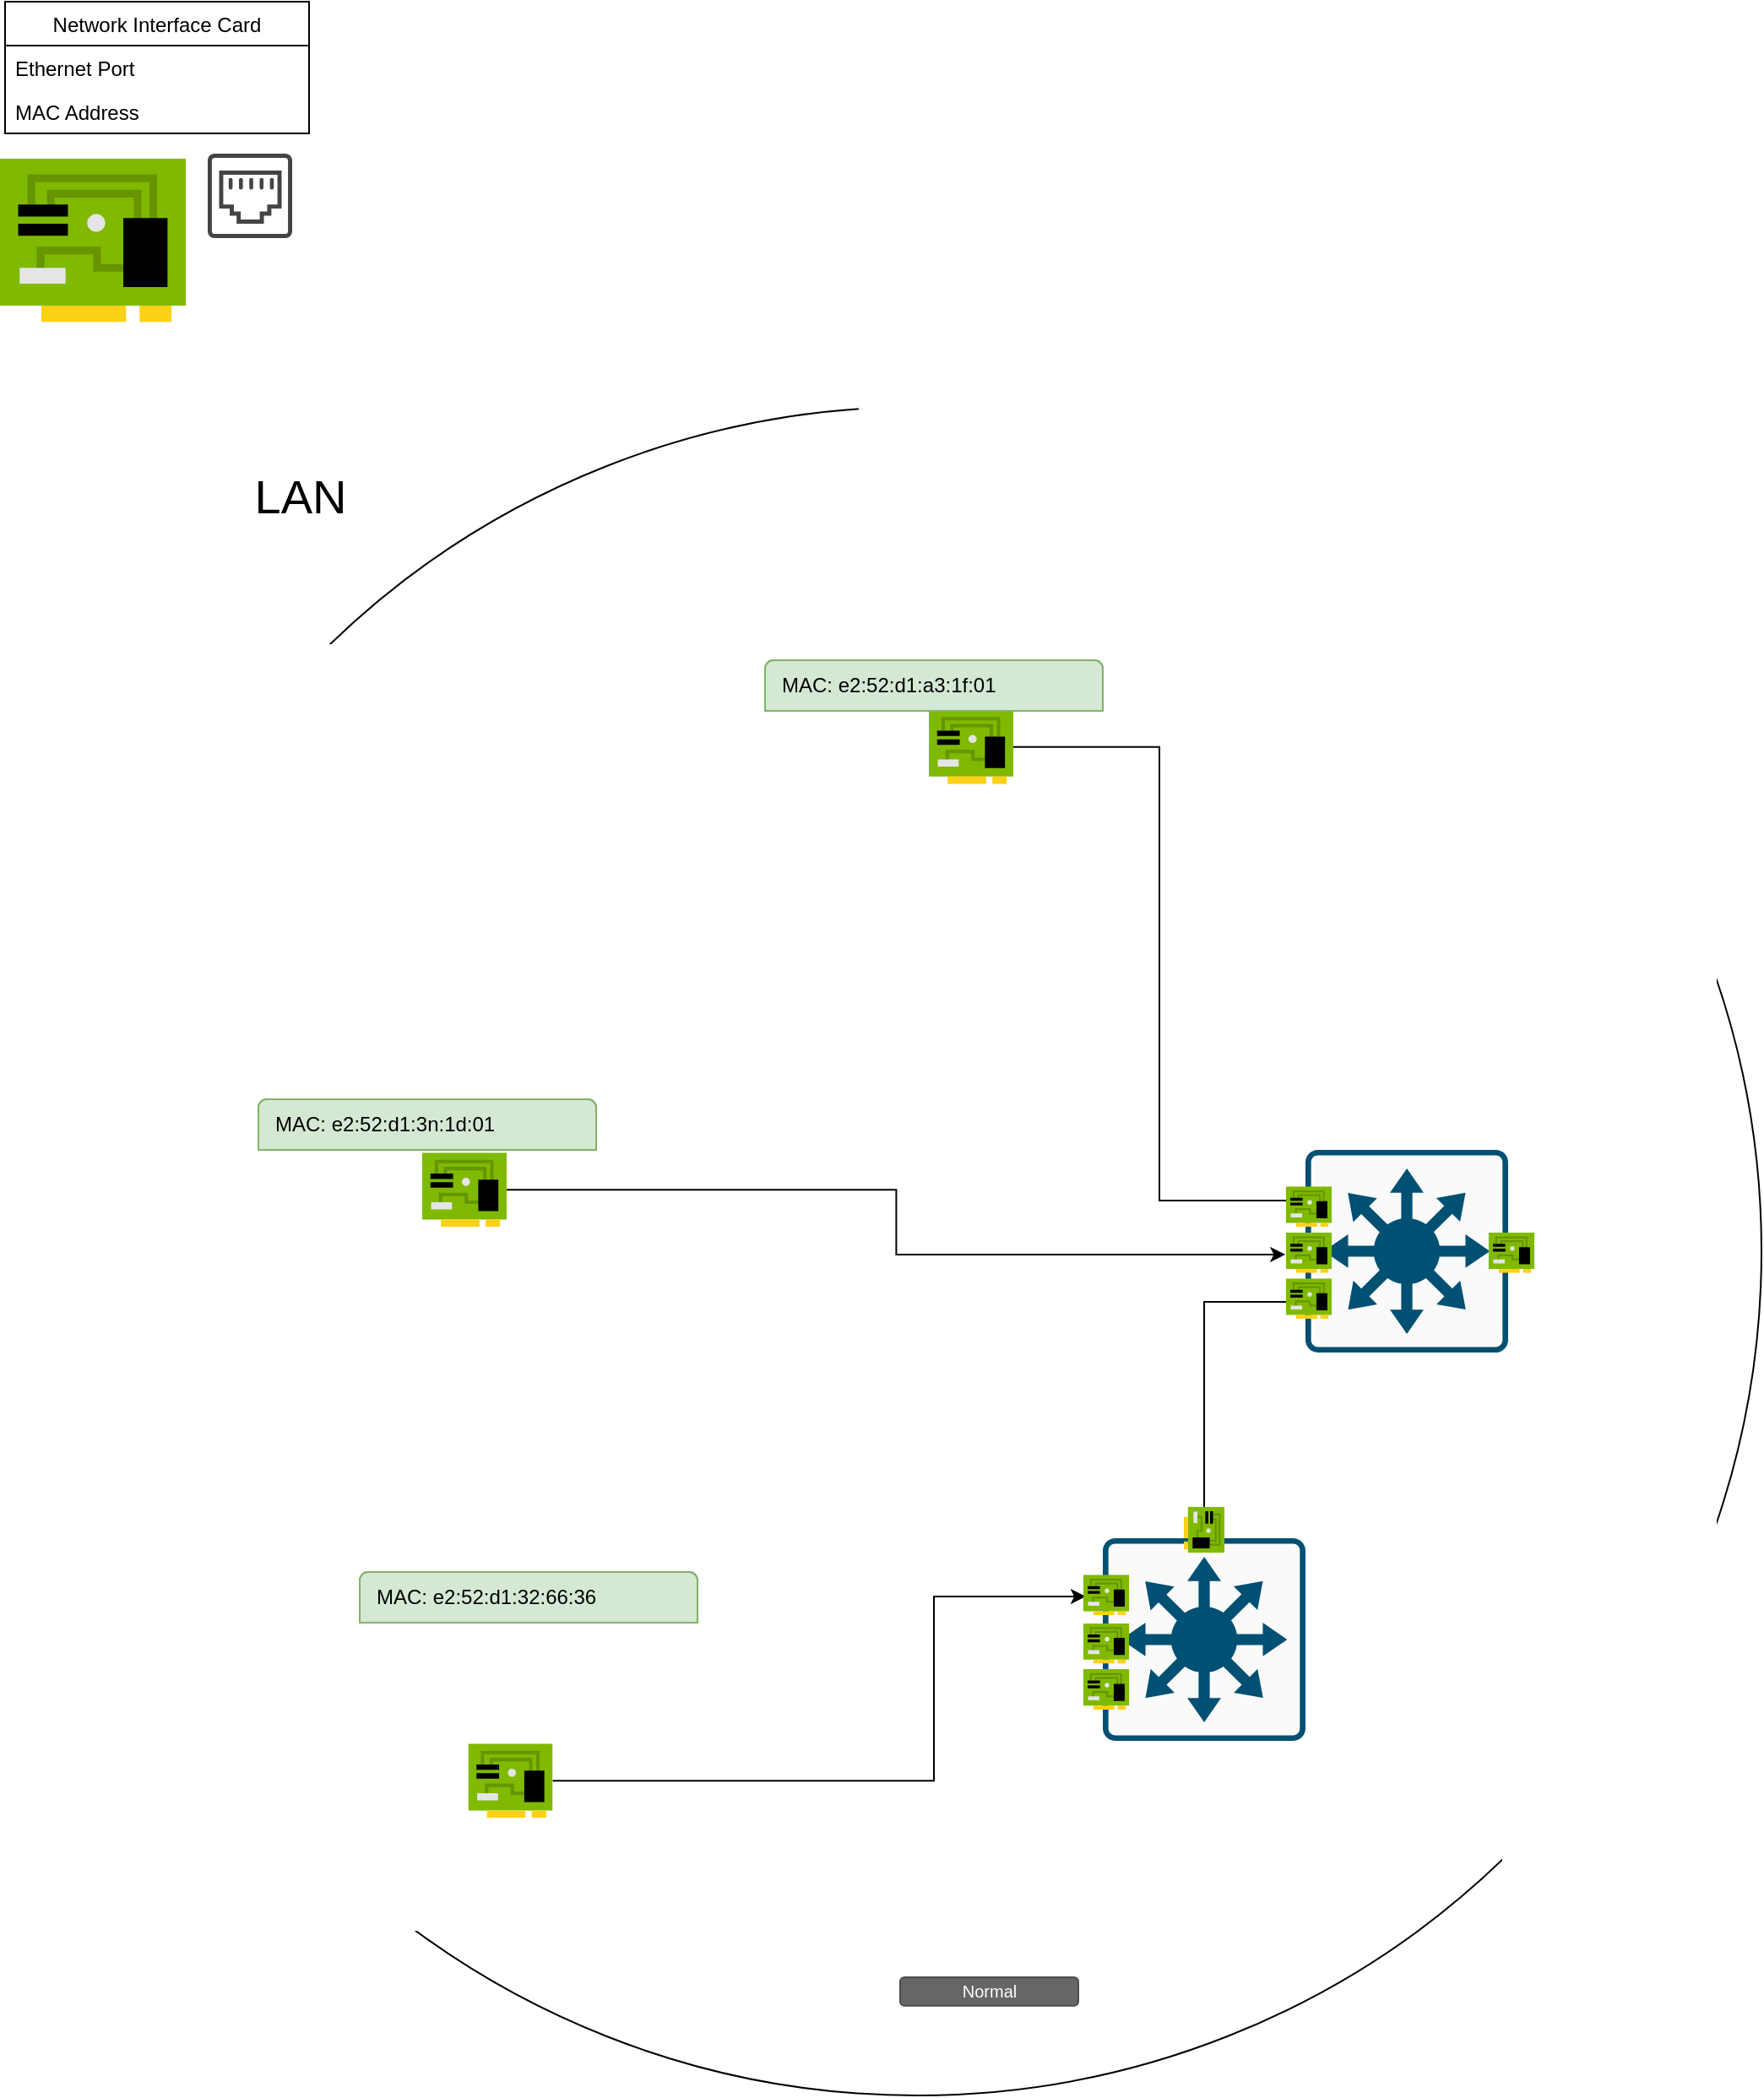 <mxfile version="14.4.3" type="device"><diagram id="NohZCaEdokNi2Uq2ApbN" name="Page-1"><mxGraphModel dx="4255" dy="3140" grid="1" gridSize="10" guides="1" tooltips="1" connect="1" arrows="1" fold="1" page="1" pageScale="1" pageWidth="850" pageHeight="1100" math="0" shadow="0"><root><mxCell id="0"/><mxCell id="1" style="locked=1;" parent="0"/><mxCell id="uz_CJ3Dsa04l3zlaaAEC-11" value="" style="ellipse;whiteSpace=wrap;html=1;aspect=fixed;" parent="1" vertex="1"><mxGeometry x="-620" y="100" width="1000" height="1000" as="geometry"/></mxCell><mxCell id="uz_CJ3Dsa04l3zlaaAEC-98" style="edgeStyle=orthogonalEdgeStyle;rounded=0;orthogonalLoop=1;jettySize=auto;html=1;" parent="1" source="uz_CJ3Dsa04l3zlaaAEC-95" target="uz_CJ3Dsa04l3zlaaAEC-97" edge="1"><mxGeometry relative="1" as="geometry"><mxPoint x="538" y="120" as="targetPoint"/></mxGeometry></mxCell><UserObject label="Normal" link="data:action/json,{&quot;actions&quot;:[{&quot;toggle&quot;:{&quot;cells&quot;:[&quot;uz_CJ3Dsa04l3zlaaAEC-105&quot;]}}]}" id="uz_CJ3Dsa04l3zlaaAEC-106"><mxCell style="rounded=1;html=1;shadow=0;dashed=0;whiteSpace=wrap;fontSize=10;fillColor=#666666;align=center;strokeColor=#4D4D4D;fontColor=#ffffff;" parent="1" vertex="1"><mxGeometry x="-130" y="1030" width="105.5" height="16.88" as="geometry"/></mxCell></UserObject><mxCell id="OPiokV5z-IZz5AcyE-0P-51" value="&lt;font&gt;&lt;font style=&quot;font-size: 28px&quot;&gt;LAN&lt;/font&gt;&lt;br&gt;&lt;/font&gt;" style="text;html=1;strokeColor=none;fillColor=none;align=center;verticalAlign=middle;whiteSpace=wrap;rounded=0;dashed=1;" vertex="1" parent="1"><mxGeometry x="-570" y="110" width="170" height="85" as="geometry"/></mxCell><mxCell id="uz_CJ3Dsa04l3zlaaAEC-30" value="Network Interface Layer Part" style="locked=1;" parent="0"/><mxCell id="uz_CJ3Dsa04l3zlaaAEC-23" value="" style="points=[[0.015,0.015,0],[0.985,0.015,0],[0.985,0.985,0],[0.015,0.985,0],[0.25,0,0],[0.5,0,0],[0.75,0,0],[1,0.25,0],[1,0.5,0],[1,0.75,0],[0.75,1,0],[0.5,1,0],[0.25,1,0],[0,0.75,0],[0,0.5,0],[0,0.25,0]];verticalLabelPosition=bottom;html=1;verticalAlign=top;aspect=fixed;align=center;pointerEvents=1;shape=mxgraph.cisco19.rect;prIcon=l3_switch;fillColor=#FAFAFA;strokeColor=#005073;" parent="uz_CJ3Dsa04l3zlaaAEC-30" vertex="1"><mxGeometry x="110" y="540" width="120" height="120" as="geometry"/></mxCell><mxCell id="uz_CJ3Dsa04l3zlaaAEC-66" style="edgeStyle=orthogonalEdgeStyle;rounded=0;orthogonalLoop=1;jettySize=auto;html=1;entryX=0.544;entryY=1.008;entryDx=0;entryDy=0;entryPerimeter=0;" parent="uz_CJ3Dsa04l3zlaaAEC-30" source="uz_CJ3Dsa04l3zlaaAEC-43" target="uz_CJ3Dsa04l3zlaaAEC-60" edge="1"><mxGeometry relative="1" as="geometry"/></mxCell><mxCell id="uz_CJ3Dsa04l3zlaaAEC-43" value="" style="aspect=fixed;html=1;points=[];align=center;image;fontSize=12;image=img/lib/mscae/NetworkInterfaceCard.svg;rotation=90;" parent="uz_CJ3Dsa04l3zlaaAEC-30" vertex="1"><mxGeometry x="-410" y="538.64" width="44" height="50" as="geometry"/></mxCell><mxCell id="uz_CJ3Dsa04l3zlaaAEC-48" style="edgeStyle=orthogonalEdgeStyle;rounded=0;orthogonalLoop=1;jettySize=auto;html=1;entryX=0.023;entryY=0.382;entryDx=0;entryDy=0;entryPerimeter=0;" parent="uz_CJ3Dsa04l3zlaaAEC-30" source="uz_CJ3Dsa04l3zlaaAEC-44" edge="1"><mxGeometry relative="1" as="geometry"><mxPoint x="-20.0" y="804.47" as="targetPoint"/><Array as="points"><mxPoint x="-110" y="914"/><mxPoint x="-110" y="805"/></Array></mxGeometry></mxCell><mxCell id="uz_CJ3Dsa04l3zlaaAEC-44" value="" style="aspect=fixed;html=1;points=[];align=center;image;fontSize=12;image=img/lib/mscae/NetworkInterfaceCard.svg;rotation=90;" parent="uz_CJ3Dsa04l3zlaaAEC-30" vertex="1"><mxGeometry x="-382.76" y="888.63" width="44" height="50" as="geometry"/></mxCell><mxCell id="uz_CJ3Dsa04l3zlaaAEC-51" style="edgeStyle=orthogonalEdgeStyle;rounded=0;orthogonalLoop=1;jettySize=auto;html=1;entryX=0;entryY=0.25;entryDx=0;entryDy=0;entryPerimeter=0;" parent="uz_CJ3Dsa04l3zlaaAEC-30" source="uz_CJ3Dsa04l3zlaaAEC-45" target="uz_CJ3Dsa04l3zlaaAEC-23" edge="1"><mxGeometry relative="1" as="geometry"/></mxCell><mxCell id="uz_CJ3Dsa04l3zlaaAEC-45" value="" style="aspect=fixed;html=1;points=[];align=center;image;fontSize=12;image=img/lib/mscae/NetworkInterfaceCard.svg;rotation=90;" parent="uz_CJ3Dsa04l3zlaaAEC-30" vertex="1"><mxGeometry x="-110" y="276.36" width="44" height="50" as="geometry"/></mxCell><mxCell id="uz_CJ3Dsa04l3zlaaAEC-47" style="edgeStyle=orthogonalEdgeStyle;rounded=0;orthogonalLoop=1;jettySize=auto;html=1;entryX=0;entryY=0.75;entryDx=0;entryDy=0;entryPerimeter=0;" parent="uz_CJ3Dsa04l3zlaaAEC-30" source="uz_CJ3Dsa04l3zlaaAEC-46" target="uz_CJ3Dsa04l3zlaaAEC-23" edge="1"><mxGeometry relative="1" as="geometry"/></mxCell><mxCell id="uz_CJ3Dsa04l3zlaaAEC-46" value="" style="points=[[0.015,0.015,0],[0.985,0.015,0],[0.985,0.985,0],[0.015,0.985,0],[0.25,0,0],[0.5,0,0],[0.75,0,0],[1,0.25,0],[1,0.5,0],[1,0.75,0],[0.75,1,0],[0.5,1,0],[0.25,1,0],[0,0.75,0],[0,0.5,0],[0,0.25,0]];verticalLabelPosition=bottom;html=1;verticalAlign=top;aspect=fixed;align=center;pointerEvents=1;shape=mxgraph.cisco19.rect;prIcon=l3_switch;fillColor=#FAFAFA;strokeColor=#005073;" parent="uz_CJ3Dsa04l3zlaaAEC-30" vertex="1"><mxGeometry x="-10" y="770" width="120" height="120" as="geometry"/></mxCell><mxCell id="uz_CJ3Dsa04l3zlaaAEC-56" value="" style="aspect=fixed;html=1;points=[];align=center;image;fontSize=12;image=img/lib/mscae/NetworkInterfaceCard.svg;rotation=90;" parent="uz_CJ3Dsa04l3zlaaAEC-30" vertex="1"><mxGeometry x="100.0" y="560" width="24" height="27.27" as="geometry"/></mxCell><mxCell id="uz_CJ3Dsa04l3zlaaAEC-60" value="" style="aspect=fixed;html=1;points=[];align=center;image;fontSize=12;image=img/lib/mscae/NetworkInterfaceCard.svg;rotation=90;" parent="uz_CJ3Dsa04l3zlaaAEC-30" vertex="1"><mxGeometry x="100.0" y="587.27" width="24" height="27.27" as="geometry"/></mxCell><mxCell id="uz_CJ3Dsa04l3zlaaAEC-61" value="" style="aspect=fixed;html=1;points=[];align=center;image;fontSize=12;image=img/lib/mscae/NetworkInterfaceCard.svg;rotation=90;" parent="uz_CJ3Dsa04l3zlaaAEC-30" vertex="1"><mxGeometry x="100.0" y="614.54" width="24" height="27.27" as="geometry"/></mxCell><mxCell id="uz_CJ3Dsa04l3zlaaAEC-62" value="" style="aspect=fixed;html=1;points=[];align=center;image;fontSize=12;image=img/lib/mscae/NetworkInterfaceCard.svg;rotation=90;" parent="uz_CJ3Dsa04l3zlaaAEC-30" vertex="1"><mxGeometry x="-20" y="790" width="24" height="27.27" as="geometry"/></mxCell><mxCell id="uz_CJ3Dsa04l3zlaaAEC-63" value="" style="aspect=fixed;html=1;points=[];align=center;image;fontSize=12;image=img/lib/mscae/NetworkInterfaceCard.svg;rotation=90;" parent="uz_CJ3Dsa04l3zlaaAEC-30" vertex="1"><mxGeometry x="-20" y="818.64" width="24" height="27.27" as="geometry"/></mxCell><mxCell id="uz_CJ3Dsa04l3zlaaAEC-64" value="" style="aspect=fixed;html=1;points=[];align=center;image;fontSize=12;image=img/lib/mscae/NetworkInterfaceCard.svg;rotation=90;" parent="uz_CJ3Dsa04l3zlaaAEC-30" vertex="1"><mxGeometry x="-20" y="845.91" width="24" height="27.27" as="geometry"/></mxCell><mxCell id="uz_CJ3Dsa04l3zlaaAEC-67" value="" style="aspect=fixed;html=1;points=[];align=center;image;fontSize=12;image=img/lib/mscae/NetworkInterfaceCard.svg;rotation=90;" parent="uz_CJ3Dsa04l3zlaaAEC-30" vertex="1"><mxGeometry x="220" y="587.27" width="24" height="27.27" as="geometry"/></mxCell><mxCell id="uz_CJ3Dsa04l3zlaaAEC-69" value="" style="aspect=fixed;html=1;points=[];align=center;image;fontSize=12;image=img/lib/mscae/NetworkInterfaceCard.svg;rotation=-180;" parent="uz_CJ3Dsa04l3zlaaAEC-30" vertex="1"><mxGeometry x="38" y="751.36" width="24" height="27.27" as="geometry"/></mxCell><mxCell id="SSgydINTKEruHJy_bP7t-67" value="" style="html=1;shadow=0;dashed=0;shape=mxgraph.bootstrap.rrect;rSize=5;strokeColor=#82b366;html=1;whiteSpace=wrap;fillColor=#d5e8d4;" parent="uz_CJ3Dsa04l3zlaaAEC-30" vertex="1"><mxGeometry x="-450" y="790" width="200" height="30" as="geometry"/></mxCell><mxCell id="SSgydINTKEruHJy_bP7t-68" value="&lt;span&gt;MAC:&amp;nbsp;&lt;/span&gt;e2:52:d1:32:66:36" style="strokeColor=inherit;fillColor=inherit;gradientColor=inherit;fontColor=inherit;html=1;shadow=0;dashed=0;shape=mxgraph.bootstrap.topButton;rSize=5;perimeter=none;whiteSpace=wrap;resizeWidth=1;align=left;spacing=10;" parent="SSgydINTKEruHJy_bP7t-67" vertex="1"><mxGeometry width="200" height="30" relative="1" as="geometry"/></mxCell><mxCell id="SSgydINTKEruHJy_bP7t-97" value="" style="aspect=fixed;html=1;points=[];align=center;image;fontSize=12;image=img/lib/mscae/NetworkInterfaceCard.svg;rotation=90;" parent="uz_CJ3Dsa04l3zlaaAEC-30" vertex="1"><mxGeometry x="-656.4" y="-53.6" width="96.8" height="110" as="geometry"/></mxCell><mxCell id="SSgydINTKEruHJy_bP7t-98" value="Network Interface Card" style="swimlane;fontStyle=0;childLayout=stackLayout;horizontal=1;startSize=26;fillColor=none;horizontalStack=0;resizeParent=1;resizeParentMax=0;resizeLast=0;collapsible=1;marginBottom=0;" parent="uz_CJ3Dsa04l3zlaaAEC-30" vertex="1"><mxGeometry x="-660" y="-140" width="180" height="78" as="geometry"/></mxCell><mxCell id="SSgydINTKEruHJy_bP7t-99" value="Ethernet Port" style="text;strokeColor=none;fillColor=none;align=left;verticalAlign=top;spacingLeft=4;spacingRight=4;overflow=hidden;rotatable=0;points=[[0,0.5],[1,0.5]];portConstraint=eastwest;" parent="SSgydINTKEruHJy_bP7t-98" vertex="1"><mxGeometry y="26" width="180" height="26" as="geometry"/></mxCell><mxCell id="SSgydINTKEruHJy_bP7t-100" value="MAC Address" style="text;strokeColor=none;fillColor=none;align=left;verticalAlign=top;spacingLeft=4;spacingRight=4;overflow=hidden;rotatable=0;points=[[0,0.5],[1,0.5]];portConstraint=eastwest;" parent="SSgydINTKEruHJy_bP7t-98" vertex="1"><mxGeometry y="52" width="180" height="26" as="geometry"/></mxCell><mxCell id="SSgydINTKEruHJy_bP7t-102" value="" style="pointerEvents=1;shadow=0;dashed=0;html=1;strokeColor=none;fillColor=#434445;aspect=fixed;labelPosition=center;verticalLabelPosition=bottom;verticalAlign=top;align=center;outlineConnect=0;shape=mxgraph.vvd.ethernet_port;" parent="uz_CJ3Dsa04l3zlaaAEC-30" vertex="1"><mxGeometry x="-540" y="-50" width="50" height="50" as="geometry"/></mxCell><mxCell id="OPiokV5z-IZz5AcyE-0P-82" value="" style="html=1;shadow=0;dashed=0;shape=mxgraph.bootstrap.rrect;rSize=5;strokeColor=#82b366;html=1;whiteSpace=wrap;fillColor=#d5e8d4;" vertex="1" parent="uz_CJ3Dsa04l3zlaaAEC-30"><mxGeometry x="-510" y="510" width="200" height="30" as="geometry"/></mxCell><mxCell id="OPiokV5z-IZz5AcyE-0P-83" value="&lt;span&gt;MAC:&amp;nbsp;&lt;/span&gt;e2:52:d1:3n:1d:01" style="strokeColor=inherit;fillColor=inherit;gradientColor=inherit;fontColor=inherit;html=1;shadow=0;dashed=0;shape=mxgraph.bootstrap.topButton;rSize=5;perimeter=none;whiteSpace=wrap;resizeWidth=1;align=left;spacing=10;" vertex="1" parent="OPiokV5z-IZz5AcyE-0P-82"><mxGeometry width="200" height="30" relative="1" as="geometry"/></mxCell><mxCell id="OPiokV5z-IZz5AcyE-0P-84" value="" style="html=1;shadow=0;dashed=0;shape=mxgraph.bootstrap.rrect;rSize=5;strokeColor=#82b366;html=1;whiteSpace=wrap;fillColor=#d5e8d4;" vertex="1" parent="uz_CJ3Dsa04l3zlaaAEC-30"><mxGeometry x="-210" y="250" width="200" height="30" as="geometry"/></mxCell><mxCell id="OPiokV5z-IZz5AcyE-0P-85" value="&lt;span&gt;MAC:&amp;nbsp;&lt;/span&gt;e2:52:d1:a3:1f:01" style="strokeColor=inherit;fillColor=inherit;gradientColor=inherit;fontColor=inherit;html=1;shadow=0;dashed=0;shape=mxgraph.bootstrap.topButton;rSize=5;perimeter=none;whiteSpace=wrap;resizeWidth=1;align=left;spacing=10;" vertex="1" parent="OPiokV5z-IZz5AcyE-0P-84"><mxGeometry width="200" height="30" relative="1" as="geometry"/></mxCell><mxCell id="OPiokV5z-IZz5AcyE-0P-90" value="Network Interface Layer Full" style="locked=1;" parent="0" visible="0"/><mxCell id="uz_CJ3Dsa04l3zlaaAEC-97" value="" style="ellipse;whiteSpace=wrap;html=1;aspect=fixed;" parent="OPiokV5z-IZz5AcyE-0P-90" vertex="1"><mxGeometry x="440" y="-110" width="220" height="220" as="geometry"/></mxCell><mxCell id="uz_CJ3Dsa04l3zlaaAEC-9" value="" style="html=1;verticalLabelPosition=bottom;align=center;labelBackgroundColor=#ffffff;verticalAlign=top;strokeWidth=2;strokeColor=#0080F0;shadow=0;dashed=0;shape=mxgraph.ios7.icons.cloud;" parent="OPiokV5z-IZz5AcyE-0P-90" vertex="1"><mxGeometry x="455" y="-45" width="190" height="90" as="geometry"/></mxCell><mxCell id="OPiokV5z-IZz5AcyE-0P-52" value="&lt;font&gt;&lt;font style=&quot;font-size: 28px&quot;&gt;LAN&lt;/font&gt;&lt;br&gt;&lt;/font&gt;" style="text;html=1;strokeColor=none;fillColor=none;align=center;verticalAlign=middle;whiteSpace=wrap;rounded=0;dashed=1;" vertex="1" parent="OPiokV5z-IZz5AcyE-0P-90"><mxGeometry x="730" y="130" width="170" height="85" as="geometry"/></mxCell><mxCell id="uz_CJ3Dsa04l3zlaaAEC-2" value="" style="ellipse;whiteSpace=wrap;html=1;aspect=fixed;" parent="OPiokV5z-IZz5AcyE-0P-90" vertex="1"><mxGeometry x="760" y="100" width="1000" height="1000" as="geometry"/></mxCell><mxCell id="uz_CJ3Dsa04l3zlaaAEC-36" value="" style="points=[[0.015,0.015,0],[0.985,0.015,0],[0.985,0.985,0],[0.015,0.985,0],[0.25,0,0],[0.5,0,0],[0.75,0,0],[1,0.25,0],[1,0.5,0],[1,0.75,0],[0.75,1,0],[0.5,1,0],[0.25,1,0],[0,0.75,0],[0,0.5,0],[0,0.25,0]];verticalLabelPosition=bottom;html=1;verticalAlign=top;aspect=fixed;align=center;pointerEvents=1;shape=mxgraph.cisco19.rect;prIcon=l3_switch;fillColor=#FAFAFA;strokeColor=#005073;" parent="OPiokV5z-IZz5AcyE-0P-90" vertex="1"><mxGeometry x="880" y="540" width="120" height="120" as="geometry"/></mxCell><mxCell id="uz_CJ3Dsa04l3zlaaAEC-52" style="edgeStyle=orthogonalEdgeStyle;rounded=0;orthogonalLoop=1;jettySize=auto;html=1;entryX=0.262;entryY=-0.021;entryDx=0;entryDy=0;entryPerimeter=0;" parent="OPiokV5z-IZz5AcyE-0P-90" source="uz_CJ3Dsa04l3zlaaAEC-40" target="uz_CJ3Dsa04l3zlaaAEC-74" edge="1"><mxGeometry relative="1" as="geometry"/></mxCell><mxCell id="uz_CJ3Dsa04l3zlaaAEC-40" value="" style="aspect=fixed;html=1;points=[];align=center;image;fontSize=12;image=img/lib/mscae/NetworkInterfaceCard.svg;rotation=90;" parent="OPiokV5z-IZz5AcyE-0P-90" vertex="1"><mxGeometry x="1230" y="910" width="44" height="50" as="geometry"/></mxCell><mxCell id="uz_CJ3Dsa04l3zlaaAEC-54" style="edgeStyle=orthogonalEdgeStyle;rounded=0;orthogonalLoop=1;jettySize=auto;html=1;entryX=0.534;entryY=-0.007;entryDx=0;entryDy=0;entryPerimeter=0;" parent="OPiokV5z-IZz5AcyE-0P-90" source="uz_CJ3Dsa04l3zlaaAEC-41" target="uz_CJ3Dsa04l3zlaaAEC-72" edge="1"><mxGeometry relative="1" as="geometry"/></mxCell><mxCell id="uz_CJ3Dsa04l3zlaaAEC-41" value="" style="aspect=fixed;html=1;points=[];align=center;image;fontSize=12;image=img/lib/mscae/NetworkInterfaceCard.svg;rotation=90;" parent="OPiokV5z-IZz5AcyE-0P-90" vertex="1"><mxGeometry x="1230" y="276.36" width="44" height="50" as="geometry"/></mxCell><mxCell id="uz_CJ3Dsa04l3zlaaAEC-53" style="edgeStyle=orthogonalEdgeStyle;rounded=0;orthogonalLoop=1;jettySize=auto;html=1;entryX=0.415;entryY=0.009;entryDx=0;entryDy=0;entryPerimeter=0;" parent="OPiokV5z-IZz5AcyE-0P-90" source="uz_CJ3Dsa04l3zlaaAEC-42" target="uz_CJ3Dsa04l3zlaaAEC-73" edge="1"><mxGeometry relative="1" as="geometry"/></mxCell><mxCell id="uz_CJ3Dsa04l3zlaaAEC-42" value="" style="aspect=fixed;html=1;points=[];align=center;image;fontSize=12;image=img/lib/mscae/NetworkInterfaceCard.svg;rotation=90;" parent="OPiokV5z-IZz5AcyE-0P-90" vertex="1"><mxGeometry x="1480" y="550" width="44" height="50" as="geometry"/></mxCell><mxCell id="uz_CJ3Dsa04l3zlaaAEC-71" value="" style="aspect=fixed;html=1;points=[];align=center;image;fontSize=12;image=img/lib/mscae/NetworkInterfaceCard.svg;rotation=90;" parent="OPiokV5z-IZz5AcyE-0P-90" vertex="1"><mxGeometry x="870" y="586.37" width="24" height="27.27" as="geometry"/></mxCell><mxCell id="uz_CJ3Dsa04l3zlaaAEC-72" value="" style="aspect=fixed;html=1;points=[];align=center;image;fontSize=12;image=img/lib/mscae/NetworkInterfaceCard.svg;rotation=90;" parent="OPiokV5z-IZz5AcyE-0P-90" vertex="1"><mxGeometry x="990" y="559.1" width="24" height="27.27" as="geometry"/></mxCell><mxCell id="uz_CJ3Dsa04l3zlaaAEC-73" value="" style="aspect=fixed;html=1;points=[];align=center;image;fontSize=12;image=img/lib/mscae/NetworkInterfaceCard.svg;rotation=90;" parent="OPiokV5z-IZz5AcyE-0P-90" vertex="1"><mxGeometry x="990" y="590" width="24" height="27.27" as="geometry"/></mxCell><mxCell id="uz_CJ3Dsa04l3zlaaAEC-74" value="" style="aspect=fixed;html=1;points=[];align=center;image;fontSize=12;image=img/lib/mscae/NetworkInterfaceCard.svg;rotation=90;" parent="OPiokV5z-IZz5AcyE-0P-90" vertex="1"><mxGeometry x="990" y="617.27" width="24" height="27.27" as="geometry"/></mxCell><mxCell id="SSgydINTKEruHJy_bP7t-63" value="" style="html=1;shadow=0;dashed=0;shape=mxgraph.bootstrap.rrect;rSize=5;strokeColor=#82b366;html=1;whiteSpace=wrap;fillColor=#d5e8d4;" parent="OPiokV5z-IZz5AcyE-0P-90" vertex="1"><mxGeometry x="1160" y="220" width="200" height="30" as="geometry"/></mxCell><mxCell id="SSgydINTKEruHJy_bP7t-64" value="&lt;span&gt;MAC:&amp;nbsp;&lt;/span&gt;02:42:ac:14:00:03" style="strokeColor=inherit;fillColor=inherit;gradientColor=inherit;fontColor=inherit;html=1;shadow=0;dashed=0;shape=mxgraph.bootstrap.topButton;rSize=5;perimeter=none;whiteSpace=wrap;resizeWidth=1;align=left;spacing=10;" parent="SSgydINTKEruHJy_bP7t-63" vertex="1"><mxGeometry width="200" height="30" relative="1" as="geometry"/></mxCell><mxCell id="OPiokV5z-IZz5AcyE-0P-86" value="" style="html=1;shadow=0;dashed=0;shape=mxgraph.bootstrap.rrect;rSize=5;strokeColor=#82b366;html=1;whiteSpace=wrap;fillColor=#d5e8d4;" vertex="1" parent="OPiokV5z-IZz5AcyE-0P-90"><mxGeometry x="1420" y="530" width="200" height="30" as="geometry"/></mxCell><mxCell id="OPiokV5z-IZz5AcyE-0P-87" value="MAC:&amp;nbsp;02:42:ac:14:00:01" style="strokeColor=inherit;fillColor=inherit;gradientColor=inherit;fontColor=inherit;html=1;shadow=0;dashed=0;shape=mxgraph.bootstrap.topButton;rSize=5;perimeter=none;whiteSpace=wrap;resizeWidth=1;align=left;spacing=10;" vertex="1" parent="OPiokV5z-IZz5AcyE-0P-86"><mxGeometry width="200" height="30" relative="1" as="geometry"/></mxCell><mxCell id="OPiokV5z-IZz5AcyE-0P-88" value="" style="html=1;shadow=0;dashed=0;shape=mxgraph.bootstrap.rrect;rSize=5;strokeColor=#82b366;html=1;whiteSpace=wrap;fillColor=#d5e8d4;" vertex="1" parent="OPiokV5z-IZz5AcyE-0P-90"><mxGeometry x="1175" y="890" width="200" height="30" as="geometry"/></mxCell><mxCell id="OPiokV5z-IZz5AcyE-0P-89" value="MAC:&amp;nbsp;02:42:ac:14:00:02" style="strokeColor=inherit;fillColor=inherit;gradientColor=inherit;fontColor=inherit;html=1;shadow=0;dashed=0;shape=mxgraph.bootstrap.topButton;rSize=5;perimeter=none;whiteSpace=wrap;resizeWidth=1;align=left;spacing=10;" vertex="1" parent="OPiokV5z-IZz5AcyE-0P-88"><mxGeometry width="200" height="30" relative="1" as="geometry"/></mxCell><mxCell id="OPiokV5z-IZz5AcyE-0P-49" value="" style="rounded=1;whiteSpace=wrap;html=1;" vertex="1" parent="OPiokV5z-IZz5AcyE-0P-90"><mxGeometry x="110" y="1080" width="850" height="120" as="geometry"/></mxCell><mxCell id="OPiokV5z-IZz5AcyE-0P-53" value="&lt;font&gt;&lt;font style=&quot;font-size: 28px&quot;&gt;Network Packet&lt;/font&gt;&lt;br&gt;&lt;/font&gt;" style="text;html=1;strokeColor=none;fillColor=none;align=center;verticalAlign=middle;whiteSpace=wrap;rounded=0;dashed=1;" vertex="1" parent="OPiokV5z-IZz5AcyE-0P-90"><mxGeometry x="345" y="1097.5" width="380" height="85" as="geometry"/></mxCell><mxCell id="OPiokV5z-IZz5AcyE-0P-1" value="" style="rounded=1;whiteSpace=wrap;html=1;fillColor=#d5e8d4;strokeColor=#82b366;" vertex="1" parent="OPiokV5z-IZz5AcyE-0P-90"><mxGeometry x="110" y="1080" width="850" height="120" as="geometry"/></mxCell><mxCell id="OPiokV5z-IZz5AcyE-0P-3" value="" style="rounded=1;whiteSpace=wrap;html=1;fillColor=#d5e8d4;strokeColor=#82b366;dashed=1;strokeWidth=2;" vertex="1" parent="OPiokV5z-IZz5AcyE-0P-90"><mxGeometry x="280" y="1080" width="650" height="120" as="geometry"/></mxCell><mxCell id="OPiokV5z-IZz5AcyE-0P-4" value="&lt;font style=&quot;font-size: 32px&quot;&gt;Payload&lt;/font&gt;" style="text;html=1;strokeColor=none;fillColor=none;align=center;verticalAlign=middle;whiteSpace=wrap;rounded=0;" vertex="1" parent="OPiokV5z-IZz5AcyE-0P-90"><mxGeometry x="300" y="1090" width="610" height="100" as="geometry"/></mxCell><mxCell id="OPiokV5z-IZz5AcyE-0P-6" value="&lt;font style=&quot;font-size: 32px&quot;&gt;Ethernet&lt;br&gt;Header&lt;br&gt;&lt;/font&gt;" style="text;html=1;strokeColor=none;fillColor=none;align=center;verticalAlign=middle;whiteSpace=wrap;rounded=0;" vertex="1" parent="OPiokV5z-IZz5AcyE-0P-90"><mxGeometry x="110" y="1090" width="170" height="100" as="geometry"/></mxCell><mxCell id="OPiokV5z-IZz5AcyE-0P-18" value="&lt;font style=&quot;font-size: 24px&quot;&gt;[6B]&amp;nbsp; &amp;nbsp;Dest MAC Address&lt;/font&gt;" style="rounded=0;whiteSpace=wrap;html=1;strokeWidth=1;fillColor=#d5e8d4;strokeColor=#82b366;align=left;" vertex="1" parent="OPiokV5z-IZz5AcyE-0P-90"><mxGeometry x="-120" y="1310" width="320" height="40" as="geometry"/></mxCell><mxCell id="OPiokV5z-IZz5AcyE-0P-21" value="&lt;font style=&quot;font-size: 24px&quot;&gt;[6B]&amp;nbsp; &amp;nbsp;Src MAC Address&lt;/font&gt;" style="rounded=0;whiteSpace=wrap;html=1;strokeWidth=1;fillColor=#d5e8d4;strokeColor=#82b366;align=left;" vertex="1" parent="OPiokV5z-IZz5AcyE-0P-90"><mxGeometry x="-120" y="1350" width="320" height="40" as="geometry"/></mxCell><mxCell id="OPiokV5z-IZz5AcyE-0P-22" value="&lt;font style=&quot;font-size: 24px&quot;&gt;[&lt;b&gt;1500B&lt;/b&gt;]&amp;nbsp; &amp;nbsp;Payload&lt;/font&gt;" style="rounded=0;whiteSpace=wrap;html=1;strokeWidth=1;fillColor=#d5e8d4;dashed=1;strokeColor=#82b366;align=left;" vertex="1" parent="OPiokV5z-IZz5AcyE-0P-90"><mxGeometry x="-120" y="1430" width="320" height="40" as="geometry"/></mxCell><mxCell id="OPiokV5z-IZz5AcyE-0P-23" value="&lt;font style=&quot;font-size: 24px&quot;&gt;[4B]&amp;nbsp; &amp;nbsp;Checksum&lt;/font&gt;" style="rounded=0;whiteSpace=wrap;html=1;strokeWidth=1;fillColor=#d5e8d4;strokeColor=#82b366;align=left;" vertex="1" parent="OPiokV5z-IZz5AcyE-0P-90"><mxGeometry x="-120" y="1470" width="320" height="40" as="geometry"/></mxCell><mxCell id="OPiokV5z-IZz5AcyE-0P-30" value="&lt;font style=&quot;font-size: 24px&quot;&gt;Max Size 14-18B&lt;/font&gt;" style="text;html=1;strokeColor=none;fillColor=none;align=center;verticalAlign=middle;whiteSpace=wrap;rounded=0;" vertex="1" parent="OPiokV5z-IZz5AcyE-0P-90"><mxGeometry x="-220" y="1280" width="300" height="30" as="geometry"/></mxCell><mxCell id="OPiokV5z-IZz5AcyE-0P-46" style="edgeStyle=orthogonalEdgeStyle;rounded=0;orthogonalLoop=1;jettySize=auto;html=1;entryX=0.25;entryY=1;entryDx=0;entryDy=0;" edge="1" parent="OPiokV5z-IZz5AcyE-0P-90" source="OPiokV5z-IZz5AcyE-0P-40" target="OPiokV5z-IZz5AcyE-0P-30"><mxGeometry relative="1" as="geometry"><Array as="points"><mxPoint x="40" y="1410"/><mxPoint x="-145" y="1410"/></Array></mxGeometry></mxCell><mxCell id="OPiokV5z-IZz5AcyE-0P-40" value="&lt;font style=&quot;font-size: 24px&quot;&gt;[6B]&amp;nbsp; &amp;nbsp;other stuff&lt;/font&gt;" style="rounded=0;whiteSpace=wrap;html=1;strokeWidth=1;fillColor=#d5e8d4;strokeColor=#82b366;align=left;" vertex="1" parent="OPiokV5z-IZz5AcyE-0P-90"><mxGeometry x="-120" y="1390" width="320" height="40" as="geometry"/></mxCell><mxCell id="uz_CJ3Dsa04l3zlaaAEC-55" value="Internetwork Layer" style="locked=1;" parent="0" visible="0"/><mxCell id="uz_CJ3Dsa04l3zlaaAEC-6" value="" style="points=[[0.5,0,0],[1,0.5,0],[0.5,1,0],[0,0.5,0],[0.145,0.145,0],[0.856,0.145,0],[0.855,0.856,0],[0.145,0.855,0]];verticalLabelPosition=bottom;html=1;verticalAlign=top;aspect=fixed;align=center;pointerEvents=1;shape=mxgraph.cisco19.rect;prIcon=router;fillColor=#FAFAFA;strokeColor=#005073;" parent="uz_CJ3Dsa04l3zlaaAEC-55" vertex="1"><mxGeometry x="480" y="240" width="120" height="120" as="geometry"/></mxCell><mxCell id="uz_CJ3Dsa04l3zlaaAEC-81" value="" style="fontColor=#0066CC;verticalAlign=top;verticalLabelPosition=bottom;labelPosition=center;align=center;html=1;outlineConnect=0;fillColor=#CCCCCC;strokeColor=#6881B3;gradientColor=none;gradientDirection=north;strokeWidth=2;shape=mxgraph.networks.pc;" parent="uz_CJ3Dsa04l3zlaaAEC-55" vertex="1"><mxGeometry x="1200" y="266.36" width="120" height="80" as="geometry"/></mxCell><mxCell id="uz_CJ3Dsa04l3zlaaAEC-82" value="" style="fontColor=#0066CC;verticalAlign=top;verticalLabelPosition=bottom;labelPosition=center;align=center;html=1;outlineConnect=0;fillColor=#CCCCCC;strokeColor=#6881B3;gradientColor=none;gradientDirection=north;strokeWidth=2;shape=mxgraph.networks.pc;" parent="uz_CJ3Dsa04l3zlaaAEC-55" vertex="1"><mxGeometry x="1460" y="540" width="120" height="80" as="geometry"/></mxCell><mxCell id="uz_CJ3Dsa04l3zlaaAEC-83" value="" style="fontColor=#0066CC;verticalAlign=top;verticalLabelPosition=bottom;labelPosition=center;align=center;html=1;outlineConnect=0;fillColor=#CCCCCC;strokeColor=#6881B3;gradientColor=none;gradientDirection=north;strokeWidth=2;shape=mxgraph.networks.pc;" parent="uz_CJ3Dsa04l3zlaaAEC-55" vertex="1"><mxGeometry x="1200" y="900" width="120" height="80" as="geometry"/></mxCell><mxCell id="uz_CJ3Dsa04l3zlaaAEC-84" value="" style="fontColor=#0066CC;verticalAlign=top;verticalLabelPosition=bottom;labelPosition=center;align=center;html=1;outlineConnect=0;fillColor=#CCCCCC;strokeColor=#6881B3;gradientColor=none;gradientDirection=north;strokeWidth=2;shape=mxgraph.networks.pc;" parent="uz_CJ3Dsa04l3zlaaAEC-55" vertex="1"><mxGeometry x="-180" y="266.36" width="120" height="80" as="geometry"/></mxCell><mxCell id="uz_CJ3Dsa04l3zlaaAEC-85" value="" style="fontColor=#0066CC;verticalAlign=top;verticalLabelPosition=bottom;labelPosition=center;align=center;html=1;outlineConnect=0;fillColor=#CCCCCC;strokeColor=#6881B3;gradientColor=none;gradientDirection=north;strokeWidth=2;shape=mxgraph.networks.pc;" parent="uz_CJ3Dsa04l3zlaaAEC-55" vertex="1"><mxGeometry x="-470" y="528.64" width="120" height="80" as="geometry"/></mxCell><mxCell id="uz_CJ3Dsa04l3zlaaAEC-86" value="" style="fontColor=#0066CC;verticalAlign=top;verticalLabelPosition=bottom;labelPosition=center;align=center;html=1;outlineConnect=0;fillColor=#CCCCCC;strokeColor=#6881B3;gradientColor=none;gradientDirection=north;strokeWidth=2;shape=mxgraph.networks.pc;" parent="uz_CJ3Dsa04l3zlaaAEC-55" vertex="1"><mxGeometry x="-430" y="880" width="120" height="80" as="geometry"/></mxCell><mxCell id="uz_CJ3Dsa04l3zlaaAEC-92" style="edgeStyle=orthogonalEdgeStyle;rounded=0;orthogonalLoop=1;jettySize=auto;html=1;exitX=0;exitY=0.487;exitDx=0;exitDy=0;exitPerimeter=0;" parent="uz_CJ3Dsa04l3zlaaAEC-55" source="uz_CJ3Dsa04l3zlaaAEC-2" target="uz_CJ3Dsa04l3zlaaAEC-87" edge="1"><mxGeometry relative="1" as="geometry"><mxPoint x="562" y="600" as="sourcePoint"/><Array as="points"><mxPoint x="562" y="600"/></Array></mxGeometry></mxCell><mxCell id="uz_CJ3Dsa04l3zlaaAEC-87" value="" style="aspect=fixed;html=1;points=[];align=center;image;fontSize=12;image=img/lib/mscae/NetworkInterfaceCard.svg;rotation=0;" parent="uz_CJ3Dsa04l3zlaaAEC-55" vertex="1"><mxGeometry x="550" y="346.36" width="24" height="27.27" as="geometry"/></mxCell><mxCell id="uz_CJ3Dsa04l3zlaaAEC-91" style="edgeStyle=orthogonalEdgeStyle;rounded=0;orthogonalLoop=1;jettySize=auto;html=1;" parent="uz_CJ3Dsa04l3zlaaAEC-55" source="uz_CJ3Dsa04l3zlaaAEC-11" target="uz_CJ3Dsa04l3zlaaAEC-89" edge="1"><mxGeometry relative="1" as="geometry"><mxPoint x="382" y="601" as="sourcePoint"/><Array as="points"><mxPoint x="520" y="601"/></Array></mxGeometry></mxCell><mxCell id="uz_CJ3Dsa04l3zlaaAEC-89" value="" style="aspect=fixed;html=1;points=[];align=center;image;fontSize=12;image=img/lib/mscae/NetworkInterfaceCard.svg;rotation=0;" parent="uz_CJ3Dsa04l3zlaaAEC-55" vertex="1"><mxGeometry x="510" y="346.36" width="24" height="27.27" as="geometry"/></mxCell><mxCell id="uz_CJ3Dsa04l3zlaaAEC-93" style="edgeStyle=orthogonalEdgeStyle;rounded=0;orthogonalLoop=1;jettySize=auto;html=1;" parent="uz_CJ3Dsa04l3zlaaAEC-55" source="uz_CJ3Dsa04l3zlaaAEC-71" edge="1"><mxGeometry relative="1" as="geometry"><mxPoint x="760" y="600.005" as="targetPoint"/></mxGeometry></mxCell><mxCell id="uz_CJ3Dsa04l3zlaaAEC-94" style="edgeStyle=orthogonalEdgeStyle;rounded=0;orthogonalLoop=1;jettySize=auto;html=1;" parent="uz_CJ3Dsa04l3zlaaAEC-55" source="uz_CJ3Dsa04l3zlaaAEC-67" edge="1"><mxGeometry relative="1" as="geometry"><mxPoint x="380" y="600.905" as="targetPoint"/></mxGeometry></mxCell><mxCell id="uz_CJ3Dsa04l3zlaaAEC-95" value="" style="aspect=fixed;html=1;points=[];align=center;image;fontSize=12;image=img/lib/mscae/NetworkInterfaceCard.svg;rotation=0;" parent="uz_CJ3Dsa04l3zlaaAEC-55" vertex="1"><mxGeometry x="526" y="230" width="24" height="27.27" as="geometry"/></mxCell><mxCell id="SSgydINTKEruHJy_bP7t-36" value="" style="html=1;shadow=0;dashed=0;shape=mxgraph.bootstrap.rrect;rSize=5;strokeColor=#6c8ebf;html=1;whiteSpace=wrap;fillColor=#dae8fc;" parent="uz_CJ3Dsa04l3zlaaAEC-55" vertex="1"><mxGeometry x="1160" y="130" width="200" height="88.64" as="geometry"/></mxCell><mxCell id="SSgydINTKEruHJy_bP7t-37" value="&lt;span&gt;IP: 172.20.0.2&lt;/span&gt;" style="strokeColor=#6c8ebf;fillColor=#dae8fc;html=1;shadow=0;dashed=0;shape=mxgraph.bootstrap.topButton;rSize=5;perimeter=none;whiteSpace=wrap;resizeWidth=1;align=left;spacing=10;" parent="SSgydINTKEruHJy_bP7t-36" vertex="1"><mxGeometry width="200" height="30" relative="1" as="geometry"/></mxCell><mxCell id="SSgydINTKEruHJy_bP7t-38" value="&lt;span&gt;Subnet Mask: 255.255.255.0&lt;/span&gt;" style="strokeColor=#6c8ebf;fillColor=#dae8fc;html=1;shadow=0;dashed=0;perimeter=none;whiteSpace=wrap;resizeWidth=1;align=left;spacing=10;" parent="SSgydINTKEruHJy_bP7t-36" vertex="1"><mxGeometry width="200" height="30" relative="1" as="geometry"><mxPoint y="30" as="offset"/></mxGeometry></mxCell><mxCell id="SSgydINTKEruHJy_bP7t-39" value="&lt;span&gt;Gateway: 172.20.0.1&lt;/span&gt;" style="strokeColor=#6c8ebf;fillColor=#dae8fc;html=1;shadow=0;dashed=0;perimeter=none;whiteSpace=wrap;resizeWidth=1;align=left;spacing=10;" parent="SSgydINTKEruHJy_bP7t-36" vertex="1"><mxGeometry width="200" height="30" relative="1" as="geometry"><mxPoint y="60" as="offset"/></mxGeometry></mxCell><mxCell id="SSgydINTKEruHJy_bP7t-43" value="" style="html=1;shadow=0;dashed=0;shape=mxgraph.bootstrap.rrect;rSize=5;strokeColor=#6c8ebf;html=1;whiteSpace=wrap;fillColor=#dae8fc;" parent="uz_CJ3Dsa04l3zlaaAEC-55" vertex="1"><mxGeometry x="1420" y="440" width="200" height="88.64" as="geometry"/></mxCell><mxCell id="SSgydINTKEruHJy_bP7t-44" value="&lt;span&gt;IP: 172.20.0.3&lt;/span&gt;" style="strokeColor=#6c8ebf;fillColor=#dae8fc;html=1;shadow=0;dashed=0;shape=mxgraph.bootstrap.topButton;rSize=5;perimeter=none;whiteSpace=wrap;resizeWidth=1;align=left;spacing=10;" parent="SSgydINTKEruHJy_bP7t-43" vertex="1"><mxGeometry width="200" height="30" relative="1" as="geometry"/></mxCell><mxCell id="SSgydINTKEruHJy_bP7t-45" value="&lt;span&gt;Subnet Mask: 255.255.255.0&lt;/span&gt;" style="strokeColor=#6c8ebf;fillColor=#dae8fc;html=1;shadow=0;dashed=0;perimeter=none;whiteSpace=wrap;resizeWidth=1;align=left;spacing=10;" parent="SSgydINTKEruHJy_bP7t-43" vertex="1"><mxGeometry width="200" height="30" relative="1" as="geometry"><mxPoint y="30" as="offset"/></mxGeometry></mxCell><mxCell id="SSgydINTKEruHJy_bP7t-46" value="&lt;span&gt;Gateway: 172.20.0.1&lt;/span&gt;" style="strokeColor=#6c8ebf;fillColor=#dae8fc;html=1;shadow=0;dashed=0;perimeter=none;whiteSpace=wrap;resizeWidth=1;align=left;spacing=10;" parent="SSgydINTKEruHJy_bP7t-43" vertex="1"><mxGeometry width="200" height="30" relative="1" as="geometry"><mxPoint y="60" as="offset"/></mxGeometry></mxCell><mxCell id="SSgydINTKEruHJy_bP7t-47" value="" style="html=1;shadow=0;dashed=0;shape=mxgraph.bootstrap.rrect;rSize=5;strokeColor=#6c8ebf;html=1;whiteSpace=wrap;fillColor=#dae8fc;" parent="uz_CJ3Dsa04l3zlaaAEC-55" vertex="1"><mxGeometry x="1175" y="800" width="200" height="88.64" as="geometry"/></mxCell><mxCell id="SSgydINTKEruHJy_bP7t-48" value="&lt;span&gt;IP: 172.20.0.4&lt;br&gt;&lt;/span&gt;" style="strokeColor=#6c8ebf;fillColor=#dae8fc;html=1;shadow=0;dashed=0;shape=mxgraph.bootstrap.topButton;rSize=5;perimeter=none;whiteSpace=wrap;resizeWidth=1;align=left;spacing=10;" parent="SSgydINTKEruHJy_bP7t-47" vertex="1"><mxGeometry width="200" height="30" relative="1" as="geometry"/></mxCell><mxCell id="SSgydINTKEruHJy_bP7t-49" value="&lt;span&gt;Subnet Mask: 255.255.255.0&lt;/span&gt;" style="strokeColor=#6c8ebf;fillColor=#dae8fc;html=1;shadow=0;dashed=0;perimeter=none;whiteSpace=wrap;resizeWidth=1;align=left;spacing=10;" parent="SSgydINTKEruHJy_bP7t-47" vertex="1"><mxGeometry width="200" height="30" relative="1" as="geometry"><mxPoint y="30" as="offset"/></mxGeometry></mxCell><mxCell id="SSgydINTKEruHJy_bP7t-50" value="&lt;span&gt;Gateway: 172.20.0.1&lt;/span&gt;" style="strokeColor=#6c8ebf;fillColor=#dae8fc;html=1;shadow=0;dashed=0;perimeter=none;whiteSpace=wrap;resizeWidth=1;align=left;spacing=10;" parent="SSgydINTKEruHJy_bP7t-47" vertex="1"><mxGeometry width="200" height="30" relative="1" as="geometry"><mxPoint y="60" as="offset"/></mxGeometry></mxCell><mxCell id="SSgydINTKEruHJy_bP7t-51" value="" style="html=1;shadow=0;dashed=0;shape=mxgraph.bootstrap.rrect;rSize=5;strokeColor=#6c8ebf;html=1;whiteSpace=wrap;fillColor=#dae8fc;" parent="uz_CJ3Dsa04l3zlaaAEC-55" vertex="1"><mxGeometry x="-450" y="700" width="200" height="88.64" as="geometry"/></mxCell><mxCell id="SSgydINTKEruHJy_bP7t-52" value="&lt;span&gt;IP: 172.21.0.24&lt;br&gt;&lt;/span&gt;" style="strokeColor=inherit;fillColor=inherit;gradientColor=inherit;fontColor=inherit;html=1;shadow=0;dashed=0;shape=mxgraph.bootstrap.topButton;rSize=5;perimeter=none;whiteSpace=wrap;resizeWidth=1;align=left;spacing=10;" parent="SSgydINTKEruHJy_bP7t-51" vertex="1"><mxGeometry width="200" height="30" relative="1" as="geometry"/></mxCell><mxCell id="SSgydINTKEruHJy_bP7t-53" value="&lt;span&gt;Subnet Mask: 255.255.255.0&lt;/span&gt;" style="strokeColor=inherit;fillColor=inherit;gradientColor=inherit;fontColor=inherit;html=1;shadow=0;dashed=0;perimeter=none;whiteSpace=wrap;resizeWidth=1;align=left;spacing=10;" parent="SSgydINTKEruHJy_bP7t-51" vertex="1"><mxGeometry width="200" height="30" relative="1" as="geometry"><mxPoint y="30" as="offset"/></mxGeometry></mxCell><mxCell id="SSgydINTKEruHJy_bP7t-54" value="&lt;span&gt;Gateway: 172.21.0.1&lt;/span&gt;" style="strokeColor=inherit;fillColor=inherit;gradientColor=inherit;fontColor=inherit;html=1;shadow=0;dashed=0;perimeter=none;whiteSpace=wrap;resizeWidth=1;align=left;spacing=10;" parent="SSgydINTKEruHJy_bP7t-51" vertex="1"><mxGeometry width="200" height="30" relative="1" as="geometry"><mxPoint y="60" as="offset"/></mxGeometry></mxCell><mxCell id="SSgydINTKEruHJy_bP7t-55" value="" style="html=1;shadow=0;dashed=0;shape=mxgraph.bootstrap.rrect;rSize=5;strokeColor=#6c8ebf;html=1;whiteSpace=wrap;fillColor=#dae8fc;" parent="uz_CJ3Dsa04l3zlaaAEC-55" vertex="1"><mxGeometry x="-510" y="420" width="200" height="88.64" as="geometry"/></mxCell><mxCell id="SSgydINTKEruHJy_bP7t-56" value="&lt;span&gt;IP: 172.21.0.19&lt;br&gt;&lt;/span&gt;" style="strokeColor=#6c8ebf;fillColor=#dae8fc;html=1;shadow=0;dashed=0;shape=mxgraph.bootstrap.topButton;rSize=5;perimeter=none;whiteSpace=wrap;resizeWidth=1;align=left;spacing=10;" parent="SSgydINTKEruHJy_bP7t-55" vertex="1"><mxGeometry width="200" height="30" relative="1" as="geometry"/></mxCell><mxCell id="SSgydINTKEruHJy_bP7t-57" value="&lt;span&gt;Subnet Mask: 255.255.255.0&lt;/span&gt;" style="strokeColor=#6c8ebf;fillColor=#dae8fc;html=1;shadow=0;dashed=0;perimeter=none;whiteSpace=wrap;resizeWidth=1;align=left;spacing=10;" parent="SSgydINTKEruHJy_bP7t-55" vertex="1"><mxGeometry width="200" height="30" relative="1" as="geometry"><mxPoint y="30" as="offset"/></mxGeometry></mxCell><mxCell id="SSgydINTKEruHJy_bP7t-58" value="&lt;span&gt;Gateway: 172.21.0.1&lt;/span&gt;" style="strokeColor=#6c8ebf;fillColor=#dae8fc;html=1;shadow=0;dashed=0;perimeter=none;whiteSpace=wrap;resizeWidth=1;align=left;spacing=10;" parent="SSgydINTKEruHJy_bP7t-55" vertex="1"><mxGeometry width="200" height="30" relative="1" as="geometry"><mxPoint y="60" as="offset"/></mxGeometry></mxCell><mxCell id="SSgydINTKEruHJy_bP7t-59" value="" style="html=1;shadow=0;dashed=0;shape=mxgraph.bootstrap.rrect;rSize=5;strokeColor=#6c8ebf;html=1;whiteSpace=wrap;fillColor=#dae8fc;" parent="uz_CJ3Dsa04l3zlaaAEC-55" vertex="1"><mxGeometry x="-210" y="160" width="200" height="88.64" as="geometry"/></mxCell><mxCell id="SSgydINTKEruHJy_bP7t-60" value="&lt;span&gt;IP: 172.21.0.18&lt;br&gt;&lt;/span&gt;" style="strokeColor=#6c8ebf;fillColor=#dae8fc;html=1;shadow=0;dashed=0;shape=mxgraph.bootstrap.topButton;rSize=5;perimeter=none;whiteSpace=wrap;resizeWidth=1;align=left;spacing=10;" parent="SSgydINTKEruHJy_bP7t-59" vertex="1"><mxGeometry width="200" height="30" relative="1" as="geometry"/></mxCell><mxCell id="SSgydINTKEruHJy_bP7t-61" value="&lt;span&gt;Subnet Mask: 255.255.255.0&lt;/span&gt;" style="strokeColor=#6c8ebf;fillColor=#dae8fc;html=1;shadow=0;dashed=0;perimeter=none;whiteSpace=wrap;resizeWidth=1;align=left;spacing=10;" parent="SSgydINTKEruHJy_bP7t-59" vertex="1"><mxGeometry width="200" height="30" relative="1" as="geometry"><mxPoint y="30" as="offset"/></mxGeometry></mxCell><mxCell id="SSgydINTKEruHJy_bP7t-62" value="&lt;span&gt;Gateway: 172.21.0.1&lt;/span&gt;" style="strokeColor=#6c8ebf;fillColor=#dae8fc;html=1;shadow=0;dashed=0;perimeter=none;whiteSpace=wrap;resizeWidth=1;align=left;spacing=10;" parent="SSgydINTKEruHJy_bP7t-59" vertex="1"><mxGeometry width="200" height="30" relative="1" as="geometry"><mxPoint y="60" as="offset"/></mxGeometry></mxCell><mxCell id="SSgydINTKEruHJy_bP7t-94" value="" style="ellipse;shape=cloud;whiteSpace=wrap;html=1;" parent="uz_CJ3Dsa04l3zlaaAEC-55" vertex="1"><mxGeometry x="50" y="470" width="250" height="260" as="geometry"/></mxCell><mxCell id="SSgydINTKEruHJy_bP7t-95" value="" style="ellipse;shape=cloud;whiteSpace=wrap;html=1;" parent="uz_CJ3Dsa04l3zlaaAEC-55" vertex="1"><mxGeometry x="-80" y="700" width="250" height="260" as="geometry"/></mxCell><mxCell id="SSgydINTKEruHJy_bP7t-96" value="" style="ellipse;shape=cloud;whiteSpace=wrap;html=1;" parent="uz_CJ3Dsa04l3zlaaAEC-55" vertex="1"><mxGeometry x="810" y="470" width="250" height="260" as="geometry"/></mxCell><mxCell id="OPiokV5z-IZz5AcyE-0P-25" value="" style="rounded=1;whiteSpace=wrap;html=1;strokeWidth=1;fillColor=#dae8fc;strokeColor=#6c8ebf;" vertex="1" parent="uz_CJ3Dsa04l3zlaaAEC-55"><mxGeometry x="280" y="1080" width="650" height="120" as="geometry"/></mxCell><mxCell id="OPiokV5z-IZz5AcyE-0P-41" value="" style="rounded=1;whiteSpace=wrap;html=1;strokeWidth=1;fillColor=#dae8fc;dashed=1;strokeColor=#6c8ebf;" vertex="1" parent="uz_CJ3Dsa04l3zlaaAEC-55"><mxGeometry x="400" y="1080" width="550" height="120" as="geometry"/></mxCell><mxCell id="OPiokV5z-IZz5AcyE-0P-42" value="&lt;font style=&quot;font-size: 32px&quot;&gt;IP&lt;br&gt;Header&lt;br&gt;&lt;/font&gt;" style="text;html=1;strokeColor=none;fillColor=none;align=center;verticalAlign=middle;whiteSpace=wrap;rounded=0;" vertex="1" parent="uz_CJ3Dsa04l3zlaaAEC-55"><mxGeometry x="280" y="1090" width="120" height="100" as="geometry"/></mxCell><mxCell id="OPiokV5z-IZz5AcyE-0P-43" value="&lt;font style=&quot;font-size: 32px&quot;&gt;Payload&lt;br&gt;&lt;/font&gt;" style="text;html=1;strokeColor=none;fillColor=none;align=center;verticalAlign=middle;whiteSpace=wrap;rounded=0;" vertex="1" parent="uz_CJ3Dsa04l3zlaaAEC-55"><mxGeometry x="400" y="1090" width="550" height="100" as="geometry"/></mxCell><mxCell id="OPiokV5z-IZz5AcyE-0P-26" value="&lt;div&gt;&lt;span style=&quot;font-size: 24px&quot;&gt;[4b]&amp;nbsp; &amp;nbsp;Version (v4)&lt;/span&gt;&lt;/div&gt;" style="rounded=0;whiteSpace=wrap;html=1;strokeWidth=1;fillColor=#dae8fc;strokeColor=#6c8ebf;align=left;" vertex="1" parent="uz_CJ3Dsa04l3zlaaAEC-55"><mxGeometry x="253.3" y="1390" width="320" height="40" as="geometry"/></mxCell><mxCell id="OPiokV5z-IZz5AcyE-0P-27" value="&lt;div&gt;&lt;span style=&quot;font-size: 24px&quot;&gt;[4b]&amp;nbsp; &amp;nbsp;Header Size&lt;/span&gt;&lt;/div&gt;" style="rounded=0;whiteSpace=wrap;html=1;strokeWidth=1;fillColor=#dae8fc;strokeColor=#6c8ebf;align=left;" vertex="1" parent="uz_CJ3Dsa04l3zlaaAEC-55"><mxGeometry x="253.3" y="1430" width="320" height="40" as="geometry"/></mxCell><mxCell id="OPiokV5z-IZz5AcyE-0P-28" value="&lt;font style=&quot;font-size: 24px&quot;&gt;Max Size 20B&lt;/font&gt;" style="text;html=1;strokeColor=none;fillColor=none;align=center;verticalAlign=middle;whiteSpace=wrap;rounded=0;" vertex="1" parent="uz_CJ3Dsa04l3zlaaAEC-55"><mxGeometry x="220" y="1280" width="160" height="30" as="geometry"/></mxCell><mxCell id="OPiokV5z-IZz5AcyE-0P-32" value="&lt;span style=&quot;font-size: 24px&quot;&gt;[2B]&amp;nbsp; Total Length&lt;/span&gt;" style="rounded=0;whiteSpace=wrap;html=1;strokeWidth=1;fillColor=#dae8fc;strokeColor=#6c8ebf;align=left;" vertex="1" parent="uz_CJ3Dsa04l3zlaaAEC-55"><mxGeometry x="253.3" y="1470" width="320" height="40" as="geometry"/></mxCell><mxCell id="OPiokV5z-IZz5AcyE-0P-34" value="&lt;span style=&quot;font-size: 24px&quot;&gt;[2B]&amp;nbsp; Header Checksum&lt;/span&gt;" style="rounded=0;whiteSpace=wrap;html=1;strokeWidth=1;fillColor=#dae8fc;strokeColor=#6c8ebf;align=left;" vertex="1" parent="uz_CJ3Dsa04l3zlaaAEC-55"><mxGeometry x="253.3" y="1550" width="320" height="40" as="geometry"/></mxCell><mxCell id="OPiokV5z-IZz5AcyE-0P-35" value="&lt;span style=&quot;font-size: 24px&quot;&gt;[1B]&amp;nbsp; Protocol (i.e. ICMP)&lt;/span&gt;" style="rounded=0;whiteSpace=wrap;html=1;strokeWidth=1;fillColor=#dae8fc;strokeColor=#6c8ebf;align=left;" vertex="1" parent="uz_CJ3Dsa04l3zlaaAEC-55"><mxGeometry x="253.3" y="1510" width="320" height="40" as="geometry"/></mxCell><mxCell id="OPiokV5z-IZz5AcyE-0P-44" style="edgeStyle=orthogonalEdgeStyle;rounded=0;orthogonalLoop=1;jettySize=auto;html=1;entryX=0.269;entryY=1.084;entryDx=0;entryDy=0;entryPerimeter=0;" edge="1" parent="uz_CJ3Dsa04l3zlaaAEC-55" source="OPiokV5z-IZz5AcyE-0P-36"><mxGeometry relative="1" as="geometry"><mxPoint x="240.0" y="1312.52" as="targetPoint"/><Array as="points"><mxPoint x="413.3" y="1610"/><mxPoint x="240.3" y="1610"/></Array></mxGeometry></mxCell><mxCell id="OPiokV5z-IZz5AcyE-0P-36" value="&lt;span style=&quot;font-size: 24px&quot;&gt;[6B]&amp;nbsp; other stuff&lt;/span&gt;" style="rounded=0;whiteSpace=wrap;html=1;strokeWidth=1;fillColor=#dae8fc;strokeColor=#6c8ebf;align=left;" vertex="1" parent="uz_CJ3Dsa04l3zlaaAEC-55"><mxGeometry x="253.3" y="1590" width="320" height="40" as="geometry"/></mxCell><mxCell id="OPiokV5z-IZz5AcyE-0P-37" value="&lt;div&gt;&lt;span style=&quot;font-size: 24px&quot;&gt;[4B]&amp;nbsp; &amp;nbsp;Source IP Address&lt;/span&gt;&lt;/div&gt;" style="rounded=0;whiteSpace=wrap;html=1;strokeWidth=1;fillColor=#dae8fc;strokeColor=#6c8ebf;align=left;" vertex="1" parent="uz_CJ3Dsa04l3zlaaAEC-55"><mxGeometry x="253.3" y="1310" width="320" height="40" as="geometry"/></mxCell><mxCell id="OPiokV5z-IZz5AcyE-0P-38" value="&lt;div&gt;&lt;span style=&quot;font-size: 24px&quot;&gt;[4B]&amp;nbsp; &amp;nbsp;Destination IP Address&lt;/span&gt;&lt;/div&gt;" style="rounded=0;whiteSpace=wrap;html=1;strokeWidth=1;fillColor=#dae8fc;strokeColor=#6c8ebf;align=left;" vertex="1" parent="uz_CJ3Dsa04l3zlaaAEC-55"><mxGeometry x="253.3" y="1350" width="320" height="40" as="geometry"/></mxCell><mxCell id="OPiokV5z-IZz5AcyE-0P-39" value="&lt;span style=&quot;font-size: 24px&quot;&gt;[&lt;b&gt;65535B&lt;/b&gt;]&amp;nbsp; Payload&lt;/span&gt;" style="rounded=0;whiteSpace=wrap;html=1;strokeWidth=1;fillColor=#dae8fc;strokeColor=#6c8ebf;align=left;dashed=1;" vertex="1" parent="uz_CJ3Dsa04l3zlaaAEC-55"><mxGeometry x="253.3" y="1630" width="320" height="40" as="geometry"/></mxCell><mxCell id="uz_CJ3Dsa04l3zlaaAEC-100" value="Transport Layer" style="locked=1;" parent="0" visible="0"/><mxCell id="SSgydINTKEruHJy_bP7t-7" value="" style="rounded=0;whiteSpace=wrap;html=1;" parent="uz_CJ3Dsa04l3zlaaAEC-100" vertex="1"><mxGeometry x="1160" y="260" width="190" height="100" as="geometry"/></mxCell><mxCell id="uz_CJ3Dsa04l3zlaaAEC-101" value="" style="pointerEvents=1;shadow=0;dashed=0;html=1;strokeColor=none;fillColor=#DF8C42;labelPosition=center;verticalLabelPosition=bottom;verticalAlign=top;align=center;outlineConnect=0;shape=mxgraph.veeam2.linux;" parent="uz_CJ3Dsa04l3zlaaAEC-100" vertex="1"><mxGeometry x="1160" y="260" width="100" height="100" as="geometry"/></mxCell><mxCell id="SSgydINTKEruHJy_bP7t-6" value="Socket:&lt;br&gt;172.20.0.2:80&lt;br&gt;&lt;br&gt;LISTEN&lt;br&gt;0.0.0.0:80" style="text;html=1;strokeColor=none;fillColor=none;align=center;verticalAlign=middle;whiteSpace=wrap;rounded=0;" parent="uz_CJ3Dsa04l3zlaaAEC-100" vertex="1"><mxGeometry x="1265" y="270" width="80" height="80" as="geometry"/></mxCell><mxCell id="SSgydINTKEruHJy_bP7t-83" style="edgeStyle=orthogonalEdgeStyle;shape=flexArrow;rounded=0;orthogonalLoop=1;jettySize=auto;html=1;entryX=0.07;entryY=0.4;entryDx=0;entryDy=0;entryPerimeter=0;fillColor=#FFCC99;" parent="uz_CJ3Dsa04l3zlaaAEC-100" source="SSgydINTKEruHJy_bP7t-17" target="SSgydINTKEruHJy_bP7t-74" edge="1"><mxGeometry relative="1" as="geometry"><Array as="points"><mxPoint x="-110" y="915"/><mxPoint x="-110" y="804"/></Array></mxGeometry></mxCell><mxCell id="SSgydINTKEruHJy_bP7t-17" value="" style="rounded=0;whiteSpace=wrap;html=1;" parent="uz_CJ3Dsa04l3zlaaAEC-100" vertex="1"><mxGeometry x="-450" y="870" width="190" height="100" as="geometry"/></mxCell><mxCell id="SSgydINTKEruHJy_bP7t-69" value="" style="ellipse;shape=cloud;whiteSpace=wrap;html=1;" parent="uz_CJ3Dsa04l3zlaaAEC-100" vertex="1"><mxGeometry x="1340" y="355" width="340" height="325" as="geometry"/></mxCell><mxCell id="SSgydINTKEruHJy_bP7t-70" value="" style="ellipse;shape=cloud;whiteSpace=wrap;html=1;" parent="uz_CJ3Dsa04l3zlaaAEC-100" vertex="1"><mxGeometry x="1060" y="710" width="360" height="325" as="geometry"/></mxCell><mxCell id="SSgydINTKEruHJy_bP7t-71" value="" style="ellipse;shape=cloud;whiteSpace=wrap;html=1;" parent="uz_CJ3Dsa04l3zlaaAEC-100" vertex="1"><mxGeometry x="-320" y="80" width="360" height="325" as="geometry"/></mxCell><mxCell id="SSgydINTKEruHJy_bP7t-72" value="" style="ellipse;shape=cloud;whiteSpace=wrap;html=1;" parent="uz_CJ3Dsa04l3zlaaAEC-100" vertex="1"><mxGeometry x="-605" y="340" width="360" height="325" as="geometry"/></mxCell><mxCell id="SSgydINTKEruHJy_bP7t-73" value="" style="shadow=0;dashed=0;html=1;strokeColor=none;fillColor=#EF8F21;labelPosition=center;verticalLabelPosition=bottom;verticalAlign=top;align=center;outlineConnect=0;shape=mxgraph.veeam.ms_windows;" parent="uz_CJ3Dsa04l3zlaaAEC-100" vertex="1"><mxGeometry x="-450" y="870" width="100" height="100" as="geometry"/></mxCell><mxCell id="SSgydINTKEruHJy_bP7t-86" style="edgeStyle=orthogonalEdgeStyle;shape=flexArrow;rounded=0;orthogonalLoop=1;jettySize=auto;html=1;entryX=0.104;entryY=0.617;entryDx=0;entryDy=0;entryPerimeter=0;exitX=0.519;exitY=0.12;exitDx=0;exitDy=0;exitPerimeter=0;fillColor=#FFCC99;" parent="uz_CJ3Dsa04l3zlaaAEC-100" source="SSgydINTKEruHJy_bP7t-74" target="SSgydINTKEruHJy_bP7t-75" edge="1"><mxGeometry relative="1" as="geometry"><Array as="points"><mxPoint x="50" y="630"/><mxPoint x="76" y="630"/></Array></mxGeometry></mxCell><mxCell id="SSgydINTKEruHJy_bP7t-74" value="" style="ellipse;shape=cloud;whiteSpace=wrap;html=1;" parent="uz_CJ3Dsa04l3zlaaAEC-100" vertex="1"><mxGeometry x="-80" y="700" width="250" height="260" as="geometry"/></mxCell><mxCell id="SSgydINTKEruHJy_bP7t-87" style="edgeStyle=orthogonalEdgeStyle;shape=flexArrow;rounded=0;orthogonalLoop=1;jettySize=auto;html=1;entryX=0.441;entryY=0.925;entryDx=0;entryDy=0;entryPerimeter=0;exitX=0.875;exitY=0.5;exitDx=0;exitDy=0;exitPerimeter=0;fillColor=#FFCC99;" parent="uz_CJ3Dsa04l3zlaaAEC-100" source="SSgydINTKEruHJy_bP7t-75" target="SSgydINTKEruHJy_bP7t-77" edge="1"><mxGeometry relative="1" as="geometry"><mxPoint x="520" y="600" as="targetPoint"/></mxGeometry></mxCell><mxCell id="SSgydINTKEruHJy_bP7t-75" value="" style="ellipse;shape=cloud;whiteSpace=wrap;html=1;" parent="uz_CJ3Dsa04l3zlaaAEC-100" vertex="1"><mxGeometry x="50" y="470" width="250" height="260" as="geometry"/></mxCell><mxCell id="SSgydINTKEruHJy_bP7t-89" style="edgeStyle=orthogonalEdgeStyle;shape=flexArrow;rounded=0;orthogonalLoop=1;jettySize=auto;html=1;exitX=0.911;exitY=0.4;exitDx=0;exitDy=0;exitPerimeter=0;entryX=-0.002;entryY=0.414;entryDx=0;entryDy=0;entryPerimeter=0;fillColor=#FFCC99;" parent="uz_CJ3Dsa04l3zlaaAEC-100" source="SSgydINTKEruHJy_bP7t-76" target="uz_CJ3Dsa04l3zlaaAEC-101" edge="1"><mxGeometry relative="1" as="geometry"><mxPoint x="1120" y="430" as="targetPoint"/><Array as="points"><mxPoint x="1120" y="574"/><mxPoint x="1120" y="301"/></Array></mxGeometry></mxCell><mxCell id="SSgydINTKEruHJy_bP7t-76" value="" style="ellipse;shape=cloud;whiteSpace=wrap;html=1;" parent="uz_CJ3Dsa04l3zlaaAEC-100" vertex="1"><mxGeometry x="810" y="470" width="250" height="260" as="geometry"/></mxCell><mxCell id="SSgydINTKEruHJy_bP7t-88" style="edgeStyle=orthogonalEdgeStyle;shape=flexArrow;rounded=0;orthogonalLoop=1;jettySize=auto;html=1;exitX=0.607;exitY=0.941;exitDx=0;exitDy=0;exitPerimeter=0;entryX=0.086;entryY=0.495;entryDx=0;entryDy=0;entryPerimeter=0;fillColor=#FFCC99;" parent="uz_CJ3Dsa04l3zlaaAEC-100" source="SSgydINTKEruHJy_bP7t-77" target="SSgydINTKEruHJy_bP7t-76" edge="1"><mxGeometry relative="1" as="geometry"><mxPoint x="535" y="610" as="targetPoint"/><Array as="points"><mxPoint x="562" y="599"/></Array></mxGeometry></mxCell><mxCell id="SSgydINTKEruHJy_bP7t-77" value="" style="ellipse;shape=cloud;whiteSpace=wrap;html=1;" parent="uz_CJ3Dsa04l3zlaaAEC-100" vertex="1"><mxGeometry x="410" y="180" width="250" height="260" as="geometry"/></mxCell><mxCell id="OPiokV5z-IZz5AcyE-0P-54" value="" style="rounded=1;whiteSpace=wrap;html=1;strokeWidth=1;fillColor=#ffe6cc;strokeColor=#d79b00;" vertex="1" parent="uz_CJ3Dsa04l3zlaaAEC-100"><mxGeometry x="400" y="1080" width="550" height="120" as="geometry"/></mxCell><mxCell id="OPiokV5z-IZz5AcyE-0P-55" value="" style="rounded=1;whiteSpace=wrap;html=1;strokeWidth=1;fillColor=#ffe6cc;dashed=1;strokeColor=#d79b00;" vertex="1" parent="uz_CJ3Dsa04l3zlaaAEC-100"><mxGeometry x="520" y="1080" width="430" height="120" as="geometry"/></mxCell><mxCell id="OPiokV5z-IZz5AcyE-0P-56" value="&lt;font style=&quot;font-size: 32px&quot;&gt;TCP&lt;br&gt;Header&lt;br&gt;&lt;/font&gt;" style="text;html=1;strokeColor=none;fillColor=none;align=center;verticalAlign=middle;whiteSpace=wrap;rounded=0;" vertex="1" parent="uz_CJ3Dsa04l3zlaaAEC-100"><mxGeometry x="400" y="1090" width="120" height="100" as="geometry"/></mxCell><mxCell id="OPiokV5z-IZz5AcyE-0P-57" value="&lt;font style=&quot;font-size: 32px&quot;&gt;Payload&lt;br&gt;&lt;/font&gt;" style="text;html=1;strokeColor=none;fillColor=none;align=center;verticalAlign=middle;whiteSpace=wrap;rounded=0;" vertex="1" parent="uz_CJ3Dsa04l3zlaaAEC-100"><mxGeometry x="630" y="1090" width="120" height="100" as="geometry"/></mxCell><mxCell id="OPiokV5z-IZz5AcyE-0P-58" value="&lt;div&gt;&lt;span style=&quot;font-size: 24px&quot;&gt;[2B]&amp;nbsp; &amp;nbsp;Destination Port&lt;/span&gt;&lt;/div&gt;" style="rounded=0;whiteSpace=wrap;html=1;strokeWidth=1;fillColor=#ffe6cc;strokeColor=#d79b00;align=left;" vertex="1" parent="uz_CJ3Dsa04l3zlaaAEC-100"><mxGeometry x="640" y="1350" width="320" height="40" as="geometry"/></mxCell><mxCell id="OPiokV5z-IZz5AcyE-0P-59" value="&lt;div&gt;&lt;span style=&quot;font-size: 24px&quot;&gt;[4B]&amp;nbsp; &amp;nbsp;Sequence Num&lt;/span&gt;&lt;/div&gt;" style="rounded=0;whiteSpace=wrap;html=1;strokeWidth=1;fillColor=#ffe6cc;strokeColor=#d79b00;align=left;" vertex="1" parent="uz_CJ3Dsa04l3zlaaAEC-100"><mxGeometry x="640" y="1390" width="320" height="40" as="geometry"/></mxCell><mxCell id="OPiokV5z-IZz5AcyE-0P-60" value="&lt;div&gt;&lt;span style=&quot;font-size: 24px&quot;&gt;[4B]&amp;nbsp; &amp;nbsp;Acknowldgmnt Num&lt;/span&gt;&lt;/div&gt;" style="rounded=0;whiteSpace=wrap;html=1;strokeWidth=1;fillColor=#ffe6cc;strokeColor=#d79b00;align=left;" vertex="1" parent="uz_CJ3Dsa04l3zlaaAEC-100"><mxGeometry x="640" y="1430" width="320" height="40" as="geometry"/></mxCell><mxCell id="OPiokV5z-IZz5AcyE-0P-61" value="&lt;span style=&quot;font-size: 24px&quot;&gt;[7b]&amp;nbsp; &amp;nbsp;Flags&lt;/span&gt;" style="rounded=0;whiteSpace=wrap;html=1;strokeWidth=1;fillColor=#ffe6cc;strokeColor=#d79b00;align=left;" vertex="1" parent="uz_CJ3Dsa04l3zlaaAEC-100"><mxGeometry x="640" y="1470" width="320" height="40" as="geometry"/></mxCell><mxCell id="OPiokV5z-IZz5AcyE-0P-62" value="&lt;span style=&quot;font-size: 24px&quot;&gt;[2B]&amp;nbsp; &amp;nbsp;Checksum&lt;/span&gt;" style="rounded=0;whiteSpace=wrap;html=1;strokeWidth=1;fillColor=#ffe6cc;strokeColor=#d79b00;align=left;" vertex="1" parent="uz_CJ3Dsa04l3zlaaAEC-100"><mxGeometry x="640" y="1510" width="320" height="40" as="geometry"/></mxCell><mxCell id="OPiokV5z-IZz5AcyE-0P-66" style="edgeStyle=orthogonalEdgeStyle;rounded=0;orthogonalLoop=1;jettySize=auto;html=1;" edge="1" parent="uz_CJ3Dsa04l3zlaaAEC-100" source="OPiokV5z-IZz5AcyE-0P-63"><mxGeometry relative="1" as="geometry"><mxPoint x="620" y="1313" as="targetPoint"/><Array as="points"><mxPoint x="800" y="1570"/><mxPoint x="619" y="1570"/></Array></mxGeometry></mxCell><mxCell id="OPiokV5z-IZz5AcyE-0P-63" value="&lt;span style=&quot;font-size: 24px&quot;&gt;[3B]&amp;nbsp; &amp;nbsp;other stuff&lt;/span&gt;" style="rounded=0;whiteSpace=wrap;html=1;strokeWidth=1;fillColor=#ffe6cc;strokeColor=#d79b00;align=left;" vertex="1" parent="uz_CJ3Dsa04l3zlaaAEC-100"><mxGeometry x="640" y="1550" width="320" height="40" as="geometry"/></mxCell><mxCell id="OPiokV5z-IZz5AcyE-0P-70" style="edgeStyle=orthogonalEdgeStyle;rounded=0;orthogonalLoop=1;jettySize=auto;html=1;" edge="1" parent="uz_CJ3Dsa04l3zlaaAEC-100" source="OPiokV5z-IZz5AcyE-0P-64"><mxGeometry relative="1" as="geometry"><mxPoint x="620" y="1570" as="targetPoint"/></mxGeometry></mxCell><mxCell id="OPiokV5z-IZz5AcyE-0P-64" value="&lt;span style=&quot;font-size: 24px&quot;&gt;[40B]&amp;nbsp; &amp;nbsp;Options&lt;/span&gt;" style="rounded=0;whiteSpace=wrap;html=1;strokeWidth=1;fillColor=#ffe6cc;strokeColor=#d79b00;align=left;" vertex="1" parent="uz_CJ3Dsa04l3zlaaAEC-100"><mxGeometry x="640" y="1590" width="320" height="40" as="geometry"/></mxCell><mxCell id="OPiokV5z-IZz5AcyE-0P-65" value="&lt;font style=&quot;font-size: 24px&quot;&gt;Max Size 20-60B&lt;/font&gt;" style="text;html=1;strokeColor=none;fillColor=none;align=center;verticalAlign=middle;whiteSpace=wrap;rounded=0;" vertex="1" parent="uz_CJ3Dsa04l3zlaaAEC-100"><mxGeometry x="600" y="1280" width="200" height="30" as="geometry"/></mxCell><mxCell id="OPiokV5z-IZz5AcyE-0P-68" value="&lt;span style=&quot;font-size: 24px&quot;&gt;[&lt;b&gt;65535B&lt;/b&gt;]&amp;nbsp; Payload&lt;/span&gt;" style="rounded=0;whiteSpace=wrap;html=1;strokeWidth=1;fillColor=#ffe6cc;strokeColor=#d79b00;align=left;dashed=1;" vertex="1" parent="uz_CJ3Dsa04l3zlaaAEC-100"><mxGeometry x="640" y="1630" width="320" height="40" as="geometry"/></mxCell><mxCell id="OPiokV5z-IZz5AcyE-0P-47" value="&lt;div&gt;&lt;span style=&quot;font-size: 24px&quot;&gt;[2B]&amp;nbsp; &amp;nbsp;Source Port&lt;/span&gt;&lt;/div&gt;" style="rounded=0;whiteSpace=wrap;html=1;strokeWidth=1;fillColor=#ffe6cc;strokeColor=#d79b00;align=left;" vertex="1" parent="uz_CJ3Dsa04l3zlaaAEC-100"><mxGeometry x="640" y="1310" width="320" height="40" as="geometry"/></mxCell><mxCell id="OPiokV5z-IZz5AcyE-0P-75" value="" style="html=1;shadow=0;dashed=0;shape=mxgraph.bootstrap.rrect;rSize=5;strokeColor=#d79b00;html=1;whiteSpace=wrap;fillColor=#ffe6cc;" vertex="1" parent="uz_CJ3Dsa04l3zlaaAEC-100"><mxGeometry x="1160" y="100" width="200" height="30" as="geometry"/></mxCell><mxCell id="OPiokV5z-IZz5AcyE-0P-76" value="Port: 80" style="strokeColor=inherit;fillColor=inherit;gradientColor=inherit;fontColor=inherit;html=1;shadow=0;dashed=0;shape=mxgraph.bootstrap.topButton;rSize=5;perimeter=none;whiteSpace=wrap;resizeWidth=1;align=left;spacing=10;" vertex="1" parent="OPiokV5z-IZz5AcyE-0P-75"><mxGeometry width="200" height="30" relative="1" as="geometry"/></mxCell><mxCell id="OPiokV5z-IZz5AcyE-0P-77" value="" style="html=1;shadow=0;dashed=0;shape=mxgraph.bootstrap.rrect;rSize=5;strokeColor=#d79b00;html=1;whiteSpace=wrap;fillColor=#ffe6cc;" vertex="1" parent="uz_CJ3Dsa04l3zlaaAEC-100"><mxGeometry x="-450" y="670" width="200" height="30" as="geometry"/></mxCell><mxCell id="OPiokV5z-IZz5AcyE-0P-78" value="Port: 43210" style="strokeColor=inherit;fillColor=inherit;gradientColor=inherit;fontColor=inherit;html=1;shadow=0;dashed=0;shape=mxgraph.bootstrap.topButton;rSize=5;perimeter=none;whiteSpace=wrap;resizeWidth=1;align=left;spacing=10;" vertex="1" parent="OPiokV5z-IZz5AcyE-0P-77"><mxGeometry width="200" height="30" relative="1" as="geometry"/></mxCell><mxCell id="SSgydINTKEruHJy_bP7t-19" value="Socket:&lt;br&gt;172.21.0.24:43210&lt;br&gt;&lt;br&gt;SYS_SENT&lt;br&gt;172.20.0.2:80&lt;br&gt;ESTABLISHED" style="text;html=1;strokeColor=none;fillColor=none;align=center;verticalAlign=middle;whiteSpace=wrap;rounded=0;" parent="uz_CJ3Dsa04l3zlaaAEC-100" vertex="1"><mxGeometry x="-380" y="880" width="130" height="80" as="geometry"/></mxCell><mxCell id="uz_CJ3Dsa04l3zlaaAEC-105" value="Application Layer" style="locked=1;" parent="0" visible="0"/><UserObject label="Pressed" link="data:action/json,{&quot;actions&quot;:[{&quot;toggle&quot;:{&quot;cells&quot;:[&quot;uz_CJ3Dsa04l3zlaaAEC-105&quot;]}}]}" id="SSgydINTKEruHJy_bP7t-1"><mxCell style="rounded=1;html=1;shadow=0;dashed=0;whiteSpace=wrap;fontSize=10;fillColor=#999999;align=center;strokeColor=#666666;fontColor=#ffffff;strokeWidth=2;" parent="uz_CJ3Dsa04l3zlaaAEC-105" vertex="1"><mxGeometry x="-130" y="1030" width="105.5" height="16.88" as="geometry"/></mxCell></UserObject><mxCell id="SSgydINTKEruHJy_bP7t-9" value="&lt;font style=&quot;font-size: 16px&quot;&gt;[Application]&lt;br&gt;Web Server&lt;/font&gt;" style="label;whiteSpace=wrap;html=1;image=img/clipart/Gear_128x128.png" parent="uz_CJ3Dsa04l3zlaaAEC-105" vertex="1"><mxGeometry x="1160" y="110" width="205" height="280" as="geometry"/></mxCell><mxCell id="SSgydINTKEruHJy_bP7t-14" value="" style="strokeWidth=1;shadow=0;dashed=0;align=center;html=1;shape=mxgraph.mockup.containers.browserWindow;rSize=0;strokeColor=#666666;strokeColor2=#008cff;strokeColor3=#c4c4c4;mainText=,;recursiveResize=0;" parent="uz_CJ3Dsa04l3zlaaAEC-105" vertex="1"><mxGeometry x="-450" y="700" width="250" height="270" as="geometry"/></mxCell><mxCell id="SSgydINTKEruHJy_bP7t-15" value="Page 1" style="strokeWidth=1;shadow=0;dashed=0;align=center;html=1;shape=mxgraph.mockup.containers.anchor;fontSize=17;fontColor=#666666;align=left;" parent="SSgydINTKEruHJy_bP7t-14" vertex="1"><mxGeometry x="60" y="12" width="110" height="26" as="geometry"/></mxCell><mxCell id="SSgydINTKEruHJy_bP7t-16" value="web.server.com" style="strokeWidth=1;shadow=0;dashed=0;align=center;html=1;shape=mxgraph.mockup.containers.anchor;rSize=0;fontSize=17;fontColor=#666666;align=left;" parent="SSgydINTKEruHJy_bP7t-14" vertex="1"><mxGeometry x="130" y="60" width="250" height="26" as="geometry"/></mxCell><mxCell id="SSgydINTKEruHJy_bP7t-93" value="&lt;b style=&quot;font-size: 17px&quot;&gt;[Application]&lt;br&gt;Web Browser&lt;/b&gt;" style="text;html=1;strokeColor=none;fillColor=none;align=center;verticalAlign=middle;whiteSpace=wrap;rounded=0;" parent="SSgydINTKEruHJy_bP7t-14" vertex="1"><mxGeometry x="20" y="120" width="220" height="140" as="geometry"/></mxCell><mxCell id="OPiokV5z-IZz5AcyE-0P-79" value="&lt;font style=&quot;font-size: 32px&quot;&gt;Application Data&lt;/font&gt;" style="rounded=1;whiteSpace=wrap;html=1;strokeWidth=1;fillColor=#fff2cc;strokeColor=#d6b656;" vertex="1" parent="uz_CJ3Dsa04l3zlaaAEC-105"><mxGeometry x="520" y="1080" width="430" height="120" as="geometry"/></mxCell></root></mxGraphModel></diagram></mxfile>